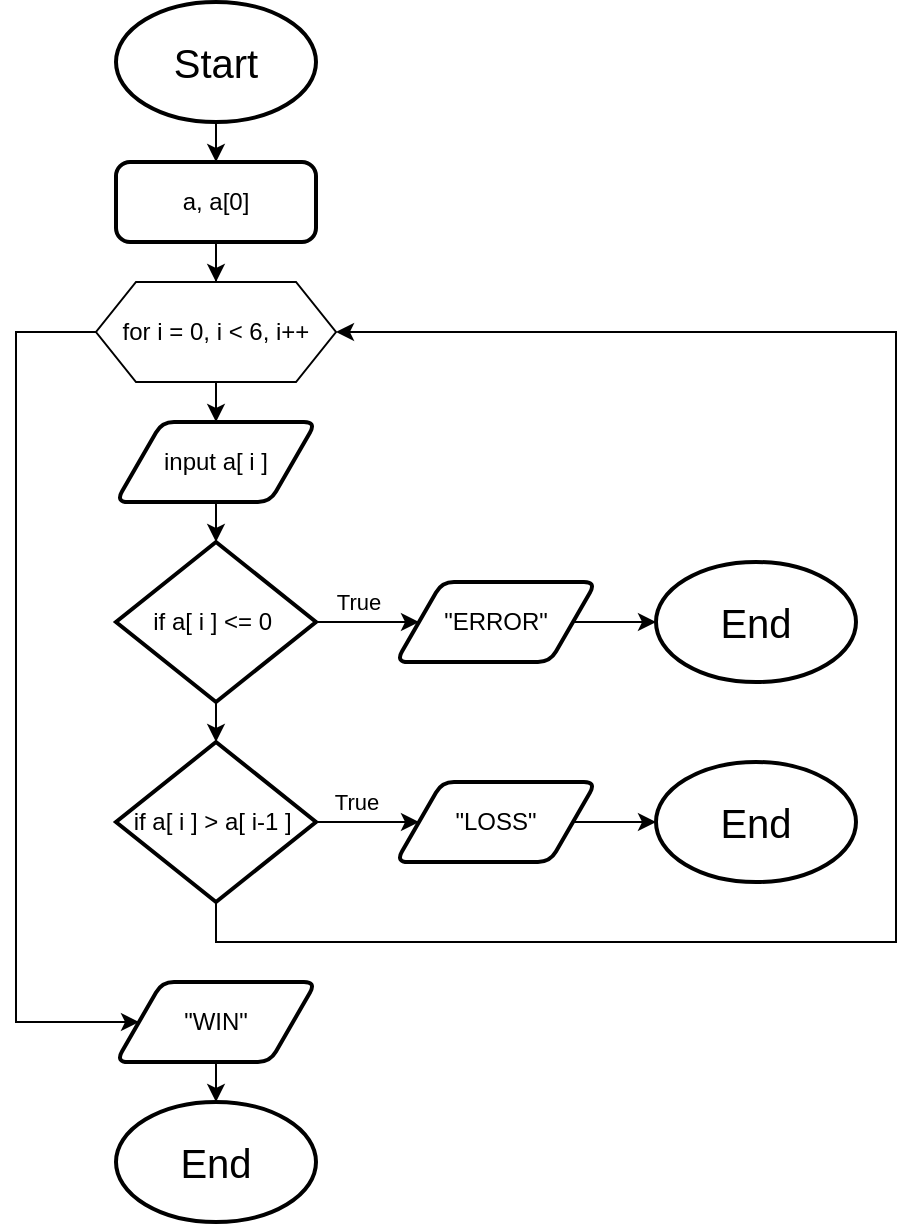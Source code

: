 <mxfile version="22.1.0" type="device">
  <diagram name="Сторінка-1" id="M65snTpICcBQ8d4_dOx6">
    <mxGraphModel dx="838" dy="537" grid="1" gridSize="10" guides="1" tooltips="1" connect="1" arrows="1" fold="1" page="1" pageScale="1" pageWidth="827" pageHeight="1169" math="0" shadow="0">
      <root>
        <mxCell id="0" />
        <mxCell id="1" parent="0" />
        <mxCell id="7XPjCnud-Z_3TGGtZ2kZ-3" value="" style="edgeStyle=orthogonalEdgeStyle;rounded=0;orthogonalLoop=1;jettySize=auto;html=1;" edge="1" parent="1" source="7XPjCnud-Z_3TGGtZ2kZ-1" target="7XPjCnud-Z_3TGGtZ2kZ-2">
          <mxGeometry relative="1" as="geometry" />
        </mxCell>
        <mxCell id="7XPjCnud-Z_3TGGtZ2kZ-1" value="&lt;font style=&quot;font-size: 20px;&quot;&gt;Start&lt;/font&gt;" style="strokeWidth=2;html=1;shape=mxgraph.flowchart.start_1;whiteSpace=wrap;" vertex="1" parent="1">
          <mxGeometry x="350" y="90" width="100" height="60" as="geometry" />
        </mxCell>
        <mxCell id="7XPjCnud-Z_3TGGtZ2kZ-6" value="" style="edgeStyle=orthogonalEdgeStyle;rounded=0;orthogonalLoop=1;jettySize=auto;html=1;" edge="1" parent="1" source="7XPjCnud-Z_3TGGtZ2kZ-2" target="7XPjCnud-Z_3TGGtZ2kZ-5">
          <mxGeometry relative="1" as="geometry" />
        </mxCell>
        <mxCell id="7XPjCnud-Z_3TGGtZ2kZ-2" value="a, a[0]" style="rounded=1;whiteSpace=wrap;html=1;absoluteArcSize=1;arcSize=14;strokeWidth=2;" vertex="1" parent="1">
          <mxGeometry x="350" y="170" width="100" height="40" as="geometry" />
        </mxCell>
        <mxCell id="7XPjCnud-Z_3TGGtZ2kZ-10" value="" style="edgeStyle=orthogonalEdgeStyle;rounded=0;orthogonalLoop=1;jettySize=auto;html=1;" edge="1" parent="1" source="7XPjCnud-Z_3TGGtZ2kZ-5" target="7XPjCnud-Z_3TGGtZ2kZ-9">
          <mxGeometry relative="1" as="geometry" />
        </mxCell>
        <mxCell id="7XPjCnud-Z_3TGGtZ2kZ-5" value="for i = 0, i &amp;lt; 6, i++" style="shape=hexagon;perimeter=hexagonPerimeter2;whiteSpace=wrap;html=1;fixedSize=1;" vertex="1" parent="1">
          <mxGeometry x="340" y="230" width="120" height="50" as="geometry" />
        </mxCell>
        <mxCell id="7XPjCnud-Z_3TGGtZ2kZ-12" value="" style="edgeStyle=orthogonalEdgeStyle;rounded=0;orthogonalLoop=1;jettySize=auto;html=1;" edge="1" parent="1" source="7XPjCnud-Z_3TGGtZ2kZ-9" target="7XPjCnud-Z_3TGGtZ2kZ-11">
          <mxGeometry relative="1" as="geometry" />
        </mxCell>
        <mxCell id="7XPjCnud-Z_3TGGtZ2kZ-9" value="input a[ i ]" style="shape=parallelogram;html=1;strokeWidth=2;perimeter=parallelogramPerimeter;whiteSpace=wrap;rounded=1;arcSize=12;size=0.23;" vertex="1" parent="1">
          <mxGeometry x="350" y="300" width="100" height="40" as="geometry" />
        </mxCell>
        <mxCell id="7XPjCnud-Z_3TGGtZ2kZ-14" value="" style="edgeStyle=orthogonalEdgeStyle;rounded=0;orthogonalLoop=1;jettySize=auto;html=1;" edge="1" parent="1" source="7XPjCnud-Z_3TGGtZ2kZ-11" target="7XPjCnud-Z_3TGGtZ2kZ-13">
          <mxGeometry relative="1" as="geometry" />
        </mxCell>
        <mxCell id="7XPjCnud-Z_3TGGtZ2kZ-15" value="True" style="edgeLabel;html=1;align=center;verticalAlign=middle;resizable=0;points=[];" vertex="1" connectable="0" parent="7XPjCnud-Z_3TGGtZ2kZ-14">
          <mxGeometry x="-0.077" y="-3" relative="1" as="geometry">
            <mxPoint x="-3" y="-13" as="offset" />
          </mxGeometry>
        </mxCell>
        <mxCell id="7XPjCnud-Z_3TGGtZ2kZ-21" value="" style="edgeStyle=orthogonalEdgeStyle;rounded=0;orthogonalLoop=1;jettySize=auto;html=1;" edge="1" parent="1" source="7XPjCnud-Z_3TGGtZ2kZ-11" target="7XPjCnud-Z_3TGGtZ2kZ-20">
          <mxGeometry relative="1" as="geometry" />
        </mxCell>
        <mxCell id="7XPjCnud-Z_3TGGtZ2kZ-11" value="if a[ i ] &amp;lt;= 0&amp;nbsp;" style="strokeWidth=2;html=1;shape=mxgraph.flowchart.decision;whiteSpace=wrap;" vertex="1" parent="1">
          <mxGeometry x="350" y="360" width="100" height="80" as="geometry" />
        </mxCell>
        <mxCell id="7XPjCnud-Z_3TGGtZ2kZ-19" value="" style="edgeStyle=orthogonalEdgeStyle;rounded=0;orthogonalLoop=1;jettySize=auto;html=1;" edge="1" parent="1" source="7XPjCnud-Z_3TGGtZ2kZ-13" target="7XPjCnud-Z_3TGGtZ2kZ-16">
          <mxGeometry relative="1" as="geometry" />
        </mxCell>
        <mxCell id="7XPjCnud-Z_3TGGtZ2kZ-13" value="&quot;ERROR&quot;" style="shape=parallelogram;html=1;strokeWidth=2;perimeter=parallelogramPerimeter;whiteSpace=wrap;rounded=1;arcSize=12;size=0.23;" vertex="1" parent="1">
          <mxGeometry x="490" y="380" width="100" height="40" as="geometry" />
        </mxCell>
        <mxCell id="7XPjCnud-Z_3TGGtZ2kZ-16" value="&lt;font style=&quot;font-size: 20px;&quot;&gt;End&lt;/font&gt;" style="strokeWidth=2;html=1;shape=mxgraph.flowchart.start_1;whiteSpace=wrap;" vertex="1" parent="1">
          <mxGeometry x="620" y="370" width="100" height="60" as="geometry" />
        </mxCell>
        <mxCell id="7XPjCnud-Z_3TGGtZ2kZ-25" value="True" style="edgeStyle=orthogonalEdgeStyle;rounded=0;orthogonalLoop=1;jettySize=auto;html=1;" edge="1" parent="1" source="7XPjCnud-Z_3TGGtZ2kZ-20" target="7XPjCnud-Z_3TGGtZ2kZ-23">
          <mxGeometry x="-0.223" y="10" relative="1" as="geometry">
            <mxPoint as="offset" />
          </mxGeometry>
        </mxCell>
        <mxCell id="7XPjCnud-Z_3TGGtZ2kZ-20" value="if a[ i ] &amp;gt; a[ i-1 ]&amp;nbsp;" style="strokeWidth=2;html=1;shape=mxgraph.flowchart.decision;whiteSpace=wrap;" vertex="1" parent="1">
          <mxGeometry x="350" y="460" width="100" height="80" as="geometry" />
        </mxCell>
        <mxCell id="7XPjCnud-Z_3TGGtZ2kZ-22" value="" style="edgeStyle=orthogonalEdgeStyle;rounded=0;orthogonalLoop=1;jettySize=auto;html=1;" edge="1" parent="1" source="7XPjCnud-Z_3TGGtZ2kZ-23" target="7XPjCnud-Z_3TGGtZ2kZ-24">
          <mxGeometry relative="1" as="geometry" />
        </mxCell>
        <mxCell id="7XPjCnud-Z_3TGGtZ2kZ-23" value="&quot;LOSS&quot;" style="shape=parallelogram;html=1;strokeWidth=2;perimeter=parallelogramPerimeter;whiteSpace=wrap;rounded=1;arcSize=12;size=0.23;" vertex="1" parent="1">
          <mxGeometry x="490" y="480" width="100" height="40" as="geometry" />
        </mxCell>
        <mxCell id="7XPjCnud-Z_3TGGtZ2kZ-24" value="&lt;font style=&quot;font-size: 20px;&quot;&gt;End&lt;/font&gt;" style="strokeWidth=2;html=1;shape=mxgraph.flowchart.start_1;whiteSpace=wrap;" vertex="1" parent="1">
          <mxGeometry x="620" y="470" width="100" height="60" as="geometry" />
        </mxCell>
        <mxCell id="7XPjCnud-Z_3TGGtZ2kZ-29" value="" style="endArrow=classic;html=1;rounded=0;exitX=0.5;exitY=1;exitDx=0;exitDy=0;exitPerimeter=0;entryX=1;entryY=0.5;entryDx=0;entryDy=0;" edge="1" parent="1" source="7XPjCnud-Z_3TGGtZ2kZ-20" target="7XPjCnud-Z_3TGGtZ2kZ-5">
          <mxGeometry width="50" height="50" relative="1" as="geometry">
            <mxPoint x="330" y="370" as="sourcePoint" />
            <mxPoint x="380" y="320" as="targetPoint" />
            <Array as="points">
              <mxPoint x="400" y="560" />
              <mxPoint x="740" y="560" />
              <mxPoint x="740" y="255" />
            </Array>
          </mxGeometry>
        </mxCell>
        <mxCell id="7XPjCnud-Z_3TGGtZ2kZ-32" value="" style="edgeStyle=orthogonalEdgeStyle;rounded=0;orthogonalLoop=1;jettySize=auto;html=1;" edge="1" parent="1" source="7XPjCnud-Z_3TGGtZ2kZ-30" target="7XPjCnud-Z_3TGGtZ2kZ-31">
          <mxGeometry relative="1" as="geometry" />
        </mxCell>
        <mxCell id="7XPjCnud-Z_3TGGtZ2kZ-30" value="&quot;WIN&quot;" style="shape=parallelogram;html=1;strokeWidth=2;perimeter=parallelogramPerimeter;whiteSpace=wrap;rounded=1;arcSize=12;size=0.23;" vertex="1" parent="1">
          <mxGeometry x="350" y="580" width="100" height="40" as="geometry" />
        </mxCell>
        <mxCell id="7XPjCnud-Z_3TGGtZ2kZ-31" value="&lt;font style=&quot;font-size: 20px;&quot;&gt;End&lt;/font&gt;" style="strokeWidth=2;html=1;shape=mxgraph.flowchart.start_1;whiteSpace=wrap;" vertex="1" parent="1">
          <mxGeometry x="350" y="640" width="100" height="60" as="geometry" />
        </mxCell>
        <mxCell id="7XPjCnud-Z_3TGGtZ2kZ-33" value="" style="endArrow=classic;html=1;rounded=0;exitX=0;exitY=0.5;exitDx=0;exitDy=0;entryX=0;entryY=0.5;entryDx=0;entryDy=0;" edge="1" parent="1" source="7XPjCnud-Z_3TGGtZ2kZ-5" target="7XPjCnud-Z_3TGGtZ2kZ-30">
          <mxGeometry width="50" height="50" relative="1" as="geometry">
            <mxPoint x="330" y="300" as="sourcePoint" />
            <mxPoint x="380" y="430" as="targetPoint" />
            <Array as="points">
              <mxPoint x="300" y="255" />
              <mxPoint x="300" y="600" />
            </Array>
          </mxGeometry>
        </mxCell>
      </root>
    </mxGraphModel>
  </diagram>
</mxfile>

